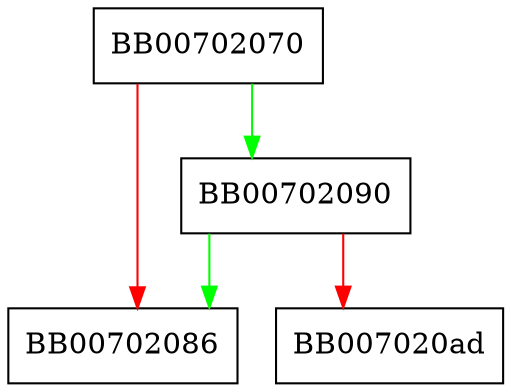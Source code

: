 digraph ossl_DER_w_algorithmIdentifier_ED448 {
  node [shape="box"];
  graph [splines=ortho];
  BB00702070 -> BB00702090 [color="green"];
  BB00702070 -> BB00702086 [color="red"];
  BB00702090 -> BB00702086 [color="green"];
  BB00702090 -> BB007020ad [color="red"];
}